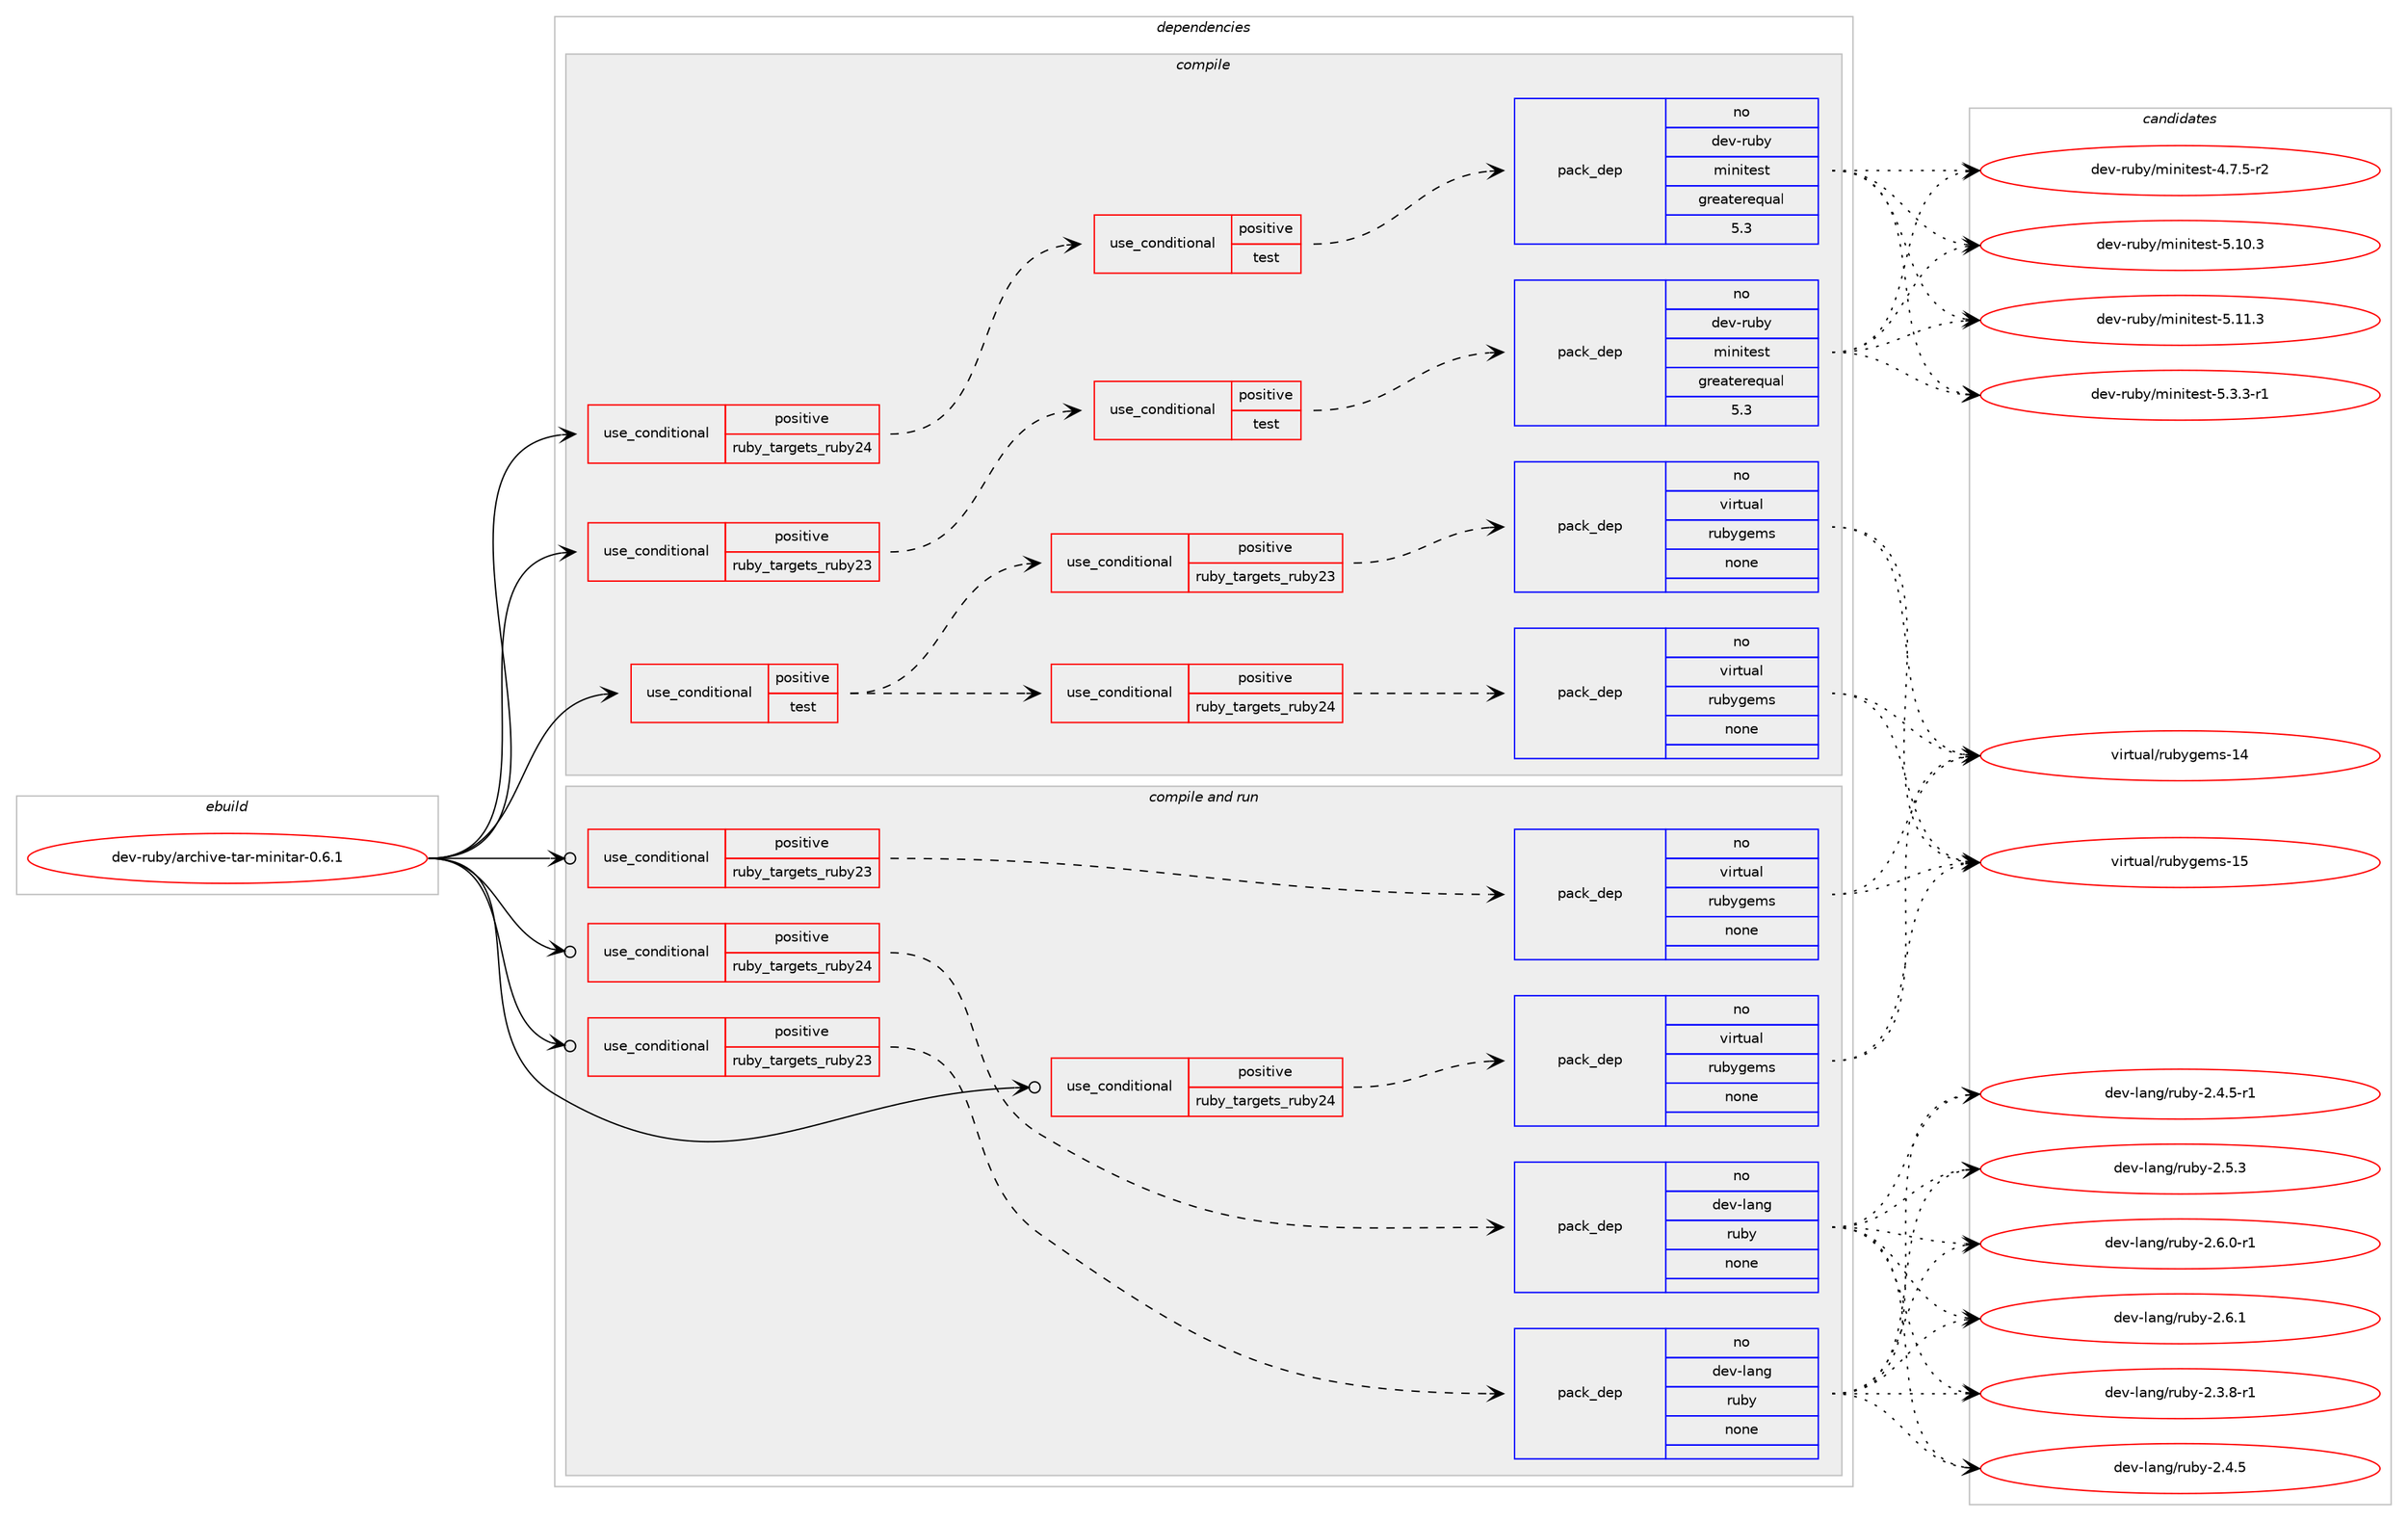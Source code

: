 digraph prolog {

# *************
# Graph options
# *************

newrank=true;
concentrate=true;
compound=true;
graph [rankdir=LR,fontname=Helvetica,fontsize=10,ranksep=1.5];#, ranksep=2.5, nodesep=0.2];
edge  [arrowhead=vee];
node  [fontname=Helvetica,fontsize=10];

# **********
# The ebuild
# **********

subgraph cluster_leftcol {
color=gray;
rank=same;
label=<<i>ebuild</i>>;
id [label="dev-ruby/archive-tar-minitar-0.6.1", color=red, width=4, href="../dev-ruby/archive-tar-minitar-0.6.1.svg"];
}

# ****************
# The dependencies
# ****************

subgraph cluster_midcol {
color=gray;
label=<<i>dependencies</i>>;
subgraph cluster_compile {
fillcolor="#eeeeee";
style=filled;
label=<<i>compile</i>>;
subgraph cond393389 {
dependency1481058 [label=<<TABLE BORDER="0" CELLBORDER="1" CELLSPACING="0" CELLPADDING="4"><TR><TD ROWSPAN="3" CELLPADDING="10">use_conditional</TD></TR><TR><TD>positive</TD></TR><TR><TD>ruby_targets_ruby23</TD></TR></TABLE>>, shape=none, color=red];
subgraph cond393390 {
dependency1481059 [label=<<TABLE BORDER="0" CELLBORDER="1" CELLSPACING="0" CELLPADDING="4"><TR><TD ROWSPAN="3" CELLPADDING="10">use_conditional</TD></TR><TR><TD>positive</TD></TR><TR><TD>test</TD></TR></TABLE>>, shape=none, color=red];
subgraph pack1064243 {
dependency1481060 [label=<<TABLE BORDER="0" CELLBORDER="1" CELLSPACING="0" CELLPADDING="4" WIDTH="220"><TR><TD ROWSPAN="6" CELLPADDING="30">pack_dep</TD></TR><TR><TD WIDTH="110">no</TD></TR><TR><TD>dev-ruby</TD></TR><TR><TD>minitest</TD></TR><TR><TD>greaterequal</TD></TR><TR><TD>5.3</TD></TR></TABLE>>, shape=none, color=blue];
}
dependency1481059:e -> dependency1481060:w [weight=20,style="dashed",arrowhead="vee"];
}
dependency1481058:e -> dependency1481059:w [weight=20,style="dashed",arrowhead="vee"];
}
id:e -> dependency1481058:w [weight=20,style="solid",arrowhead="vee"];
subgraph cond393391 {
dependency1481061 [label=<<TABLE BORDER="0" CELLBORDER="1" CELLSPACING="0" CELLPADDING="4"><TR><TD ROWSPAN="3" CELLPADDING="10">use_conditional</TD></TR><TR><TD>positive</TD></TR><TR><TD>ruby_targets_ruby24</TD></TR></TABLE>>, shape=none, color=red];
subgraph cond393392 {
dependency1481062 [label=<<TABLE BORDER="0" CELLBORDER="1" CELLSPACING="0" CELLPADDING="4"><TR><TD ROWSPAN="3" CELLPADDING="10">use_conditional</TD></TR><TR><TD>positive</TD></TR><TR><TD>test</TD></TR></TABLE>>, shape=none, color=red];
subgraph pack1064244 {
dependency1481063 [label=<<TABLE BORDER="0" CELLBORDER="1" CELLSPACING="0" CELLPADDING="4" WIDTH="220"><TR><TD ROWSPAN="6" CELLPADDING="30">pack_dep</TD></TR><TR><TD WIDTH="110">no</TD></TR><TR><TD>dev-ruby</TD></TR><TR><TD>minitest</TD></TR><TR><TD>greaterequal</TD></TR><TR><TD>5.3</TD></TR></TABLE>>, shape=none, color=blue];
}
dependency1481062:e -> dependency1481063:w [weight=20,style="dashed",arrowhead="vee"];
}
dependency1481061:e -> dependency1481062:w [weight=20,style="dashed",arrowhead="vee"];
}
id:e -> dependency1481061:w [weight=20,style="solid",arrowhead="vee"];
subgraph cond393393 {
dependency1481064 [label=<<TABLE BORDER="0" CELLBORDER="1" CELLSPACING="0" CELLPADDING="4"><TR><TD ROWSPAN="3" CELLPADDING="10">use_conditional</TD></TR><TR><TD>positive</TD></TR><TR><TD>test</TD></TR></TABLE>>, shape=none, color=red];
subgraph cond393394 {
dependency1481065 [label=<<TABLE BORDER="0" CELLBORDER="1" CELLSPACING="0" CELLPADDING="4"><TR><TD ROWSPAN="3" CELLPADDING="10">use_conditional</TD></TR><TR><TD>positive</TD></TR><TR><TD>ruby_targets_ruby23</TD></TR></TABLE>>, shape=none, color=red];
subgraph pack1064245 {
dependency1481066 [label=<<TABLE BORDER="0" CELLBORDER="1" CELLSPACING="0" CELLPADDING="4" WIDTH="220"><TR><TD ROWSPAN="6" CELLPADDING="30">pack_dep</TD></TR><TR><TD WIDTH="110">no</TD></TR><TR><TD>virtual</TD></TR><TR><TD>rubygems</TD></TR><TR><TD>none</TD></TR><TR><TD></TD></TR></TABLE>>, shape=none, color=blue];
}
dependency1481065:e -> dependency1481066:w [weight=20,style="dashed",arrowhead="vee"];
}
dependency1481064:e -> dependency1481065:w [weight=20,style="dashed",arrowhead="vee"];
subgraph cond393395 {
dependency1481067 [label=<<TABLE BORDER="0" CELLBORDER="1" CELLSPACING="0" CELLPADDING="4"><TR><TD ROWSPAN="3" CELLPADDING="10">use_conditional</TD></TR><TR><TD>positive</TD></TR><TR><TD>ruby_targets_ruby24</TD></TR></TABLE>>, shape=none, color=red];
subgraph pack1064246 {
dependency1481068 [label=<<TABLE BORDER="0" CELLBORDER="1" CELLSPACING="0" CELLPADDING="4" WIDTH="220"><TR><TD ROWSPAN="6" CELLPADDING="30">pack_dep</TD></TR><TR><TD WIDTH="110">no</TD></TR><TR><TD>virtual</TD></TR><TR><TD>rubygems</TD></TR><TR><TD>none</TD></TR><TR><TD></TD></TR></TABLE>>, shape=none, color=blue];
}
dependency1481067:e -> dependency1481068:w [weight=20,style="dashed",arrowhead="vee"];
}
dependency1481064:e -> dependency1481067:w [weight=20,style="dashed",arrowhead="vee"];
}
id:e -> dependency1481064:w [weight=20,style="solid",arrowhead="vee"];
}
subgraph cluster_compileandrun {
fillcolor="#eeeeee";
style=filled;
label=<<i>compile and run</i>>;
subgraph cond393396 {
dependency1481069 [label=<<TABLE BORDER="0" CELLBORDER="1" CELLSPACING="0" CELLPADDING="4"><TR><TD ROWSPAN="3" CELLPADDING="10">use_conditional</TD></TR><TR><TD>positive</TD></TR><TR><TD>ruby_targets_ruby23</TD></TR></TABLE>>, shape=none, color=red];
subgraph pack1064247 {
dependency1481070 [label=<<TABLE BORDER="0" CELLBORDER="1" CELLSPACING="0" CELLPADDING="4" WIDTH="220"><TR><TD ROWSPAN="6" CELLPADDING="30">pack_dep</TD></TR><TR><TD WIDTH="110">no</TD></TR><TR><TD>dev-lang</TD></TR><TR><TD>ruby</TD></TR><TR><TD>none</TD></TR><TR><TD></TD></TR></TABLE>>, shape=none, color=blue];
}
dependency1481069:e -> dependency1481070:w [weight=20,style="dashed",arrowhead="vee"];
}
id:e -> dependency1481069:w [weight=20,style="solid",arrowhead="odotvee"];
subgraph cond393397 {
dependency1481071 [label=<<TABLE BORDER="0" CELLBORDER="1" CELLSPACING="0" CELLPADDING="4"><TR><TD ROWSPAN="3" CELLPADDING="10">use_conditional</TD></TR><TR><TD>positive</TD></TR><TR><TD>ruby_targets_ruby23</TD></TR></TABLE>>, shape=none, color=red];
subgraph pack1064248 {
dependency1481072 [label=<<TABLE BORDER="0" CELLBORDER="1" CELLSPACING="0" CELLPADDING="4" WIDTH="220"><TR><TD ROWSPAN="6" CELLPADDING="30">pack_dep</TD></TR><TR><TD WIDTH="110">no</TD></TR><TR><TD>virtual</TD></TR><TR><TD>rubygems</TD></TR><TR><TD>none</TD></TR><TR><TD></TD></TR></TABLE>>, shape=none, color=blue];
}
dependency1481071:e -> dependency1481072:w [weight=20,style="dashed",arrowhead="vee"];
}
id:e -> dependency1481071:w [weight=20,style="solid",arrowhead="odotvee"];
subgraph cond393398 {
dependency1481073 [label=<<TABLE BORDER="0" CELLBORDER="1" CELLSPACING="0" CELLPADDING="4"><TR><TD ROWSPAN="3" CELLPADDING="10">use_conditional</TD></TR><TR><TD>positive</TD></TR><TR><TD>ruby_targets_ruby24</TD></TR></TABLE>>, shape=none, color=red];
subgraph pack1064249 {
dependency1481074 [label=<<TABLE BORDER="0" CELLBORDER="1" CELLSPACING="0" CELLPADDING="4" WIDTH="220"><TR><TD ROWSPAN="6" CELLPADDING="30">pack_dep</TD></TR><TR><TD WIDTH="110">no</TD></TR><TR><TD>dev-lang</TD></TR><TR><TD>ruby</TD></TR><TR><TD>none</TD></TR><TR><TD></TD></TR></TABLE>>, shape=none, color=blue];
}
dependency1481073:e -> dependency1481074:w [weight=20,style="dashed",arrowhead="vee"];
}
id:e -> dependency1481073:w [weight=20,style="solid",arrowhead="odotvee"];
subgraph cond393399 {
dependency1481075 [label=<<TABLE BORDER="0" CELLBORDER="1" CELLSPACING="0" CELLPADDING="4"><TR><TD ROWSPAN="3" CELLPADDING="10">use_conditional</TD></TR><TR><TD>positive</TD></TR><TR><TD>ruby_targets_ruby24</TD></TR></TABLE>>, shape=none, color=red];
subgraph pack1064250 {
dependency1481076 [label=<<TABLE BORDER="0" CELLBORDER="1" CELLSPACING="0" CELLPADDING="4" WIDTH="220"><TR><TD ROWSPAN="6" CELLPADDING="30">pack_dep</TD></TR><TR><TD WIDTH="110">no</TD></TR><TR><TD>virtual</TD></TR><TR><TD>rubygems</TD></TR><TR><TD>none</TD></TR><TR><TD></TD></TR></TABLE>>, shape=none, color=blue];
}
dependency1481075:e -> dependency1481076:w [weight=20,style="dashed",arrowhead="vee"];
}
id:e -> dependency1481075:w [weight=20,style="solid",arrowhead="odotvee"];
}
subgraph cluster_run {
fillcolor="#eeeeee";
style=filled;
label=<<i>run</i>>;
}
}

# **************
# The candidates
# **************

subgraph cluster_choices {
rank=same;
color=gray;
label=<<i>candidates</i>>;

subgraph choice1064243 {
color=black;
nodesep=1;
choice1001011184511411798121471091051101051161011151164552465546534511450 [label="dev-ruby/minitest-4.7.5-r2", color=red, width=4,href="../dev-ruby/minitest-4.7.5-r2.svg"];
choice10010111845114117981214710910511010511610111511645534649484651 [label="dev-ruby/minitest-5.10.3", color=red, width=4,href="../dev-ruby/minitest-5.10.3.svg"];
choice10010111845114117981214710910511010511610111511645534649494651 [label="dev-ruby/minitest-5.11.3", color=red, width=4,href="../dev-ruby/minitest-5.11.3.svg"];
choice1001011184511411798121471091051101051161011151164553465146514511449 [label="dev-ruby/minitest-5.3.3-r1", color=red, width=4,href="../dev-ruby/minitest-5.3.3-r1.svg"];
dependency1481060:e -> choice1001011184511411798121471091051101051161011151164552465546534511450:w [style=dotted,weight="100"];
dependency1481060:e -> choice10010111845114117981214710910511010511610111511645534649484651:w [style=dotted,weight="100"];
dependency1481060:e -> choice10010111845114117981214710910511010511610111511645534649494651:w [style=dotted,weight="100"];
dependency1481060:e -> choice1001011184511411798121471091051101051161011151164553465146514511449:w [style=dotted,weight="100"];
}
subgraph choice1064244 {
color=black;
nodesep=1;
choice1001011184511411798121471091051101051161011151164552465546534511450 [label="dev-ruby/minitest-4.7.5-r2", color=red, width=4,href="../dev-ruby/minitest-4.7.5-r2.svg"];
choice10010111845114117981214710910511010511610111511645534649484651 [label="dev-ruby/minitest-5.10.3", color=red, width=4,href="../dev-ruby/minitest-5.10.3.svg"];
choice10010111845114117981214710910511010511610111511645534649494651 [label="dev-ruby/minitest-5.11.3", color=red, width=4,href="../dev-ruby/minitest-5.11.3.svg"];
choice1001011184511411798121471091051101051161011151164553465146514511449 [label="dev-ruby/minitest-5.3.3-r1", color=red, width=4,href="../dev-ruby/minitest-5.3.3-r1.svg"];
dependency1481063:e -> choice1001011184511411798121471091051101051161011151164552465546534511450:w [style=dotted,weight="100"];
dependency1481063:e -> choice10010111845114117981214710910511010511610111511645534649484651:w [style=dotted,weight="100"];
dependency1481063:e -> choice10010111845114117981214710910511010511610111511645534649494651:w [style=dotted,weight="100"];
dependency1481063:e -> choice1001011184511411798121471091051101051161011151164553465146514511449:w [style=dotted,weight="100"];
}
subgraph choice1064245 {
color=black;
nodesep=1;
choice118105114116117971084711411798121103101109115454952 [label="virtual/rubygems-14", color=red, width=4,href="../virtual/rubygems-14.svg"];
choice118105114116117971084711411798121103101109115454953 [label="virtual/rubygems-15", color=red, width=4,href="../virtual/rubygems-15.svg"];
dependency1481066:e -> choice118105114116117971084711411798121103101109115454952:w [style=dotted,weight="100"];
dependency1481066:e -> choice118105114116117971084711411798121103101109115454953:w [style=dotted,weight="100"];
}
subgraph choice1064246 {
color=black;
nodesep=1;
choice118105114116117971084711411798121103101109115454952 [label="virtual/rubygems-14", color=red, width=4,href="../virtual/rubygems-14.svg"];
choice118105114116117971084711411798121103101109115454953 [label="virtual/rubygems-15", color=red, width=4,href="../virtual/rubygems-15.svg"];
dependency1481068:e -> choice118105114116117971084711411798121103101109115454952:w [style=dotted,weight="100"];
dependency1481068:e -> choice118105114116117971084711411798121103101109115454953:w [style=dotted,weight="100"];
}
subgraph choice1064247 {
color=black;
nodesep=1;
choice100101118451089711010347114117981214550465146564511449 [label="dev-lang/ruby-2.3.8-r1", color=red, width=4,href="../dev-lang/ruby-2.3.8-r1.svg"];
choice10010111845108971101034711411798121455046524653 [label="dev-lang/ruby-2.4.5", color=red, width=4,href="../dev-lang/ruby-2.4.5.svg"];
choice100101118451089711010347114117981214550465246534511449 [label="dev-lang/ruby-2.4.5-r1", color=red, width=4,href="../dev-lang/ruby-2.4.5-r1.svg"];
choice10010111845108971101034711411798121455046534651 [label="dev-lang/ruby-2.5.3", color=red, width=4,href="../dev-lang/ruby-2.5.3.svg"];
choice100101118451089711010347114117981214550465446484511449 [label="dev-lang/ruby-2.6.0-r1", color=red, width=4,href="../dev-lang/ruby-2.6.0-r1.svg"];
choice10010111845108971101034711411798121455046544649 [label="dev-lang/ruby-2.6.1", color=red, width=4,href="../dev-lang/ruby-2.6.1.svg"];
dependency1481070:e -> choice100101118451089711010347114117981214550465146564511449:w [style=dotted,weight="100"];
dependency1481070:e -> choice10010111845108971101034711411798121455046524653:w [style=dotted,weight="100"];
dependency1481070:e -> choice100101118451089711010347114117981214550465246534511449:w [style=dotted,weight="100"];
dependency1481070:e -> choice10010111845108971101034711411798121455046534651:w [style=dotted,weight="100"];
dependency1481070:e -> choice100101118451089711010347114117981214550465446484511449:w [style=dotted,weight="100"];
dependency1481070:e -> choice10010111845108971101034711411798121455046544649:w [style=dotted,weight="100"];
}
subgraph choice1064248 {
color=black;
nodesep=1;
choice118105114116117971084711411798121103101109115454952 [label="virtual/rubygems-14", color=red, width=4,href="../virtual/rubygems-14.svg"];
choice118105114116117971084711411798121103101109115454953 [label="virtual/rubygems-15", color=red, width=4,href="../virtual/rubygems-15.svg"];
dependency1481072:e -> choice118105114116117971084711411798121103101109115454952:w [style=dotted,weight="100"];
dependency1481072:e -> choice118105114116117971084711411798121103101109115454953:w [style=dotted,weight="100"];
}
subgraph choice1064249 {
color=black;
nodesep=1;
choice100101118451089711010347114117981214550465146564511449 [label="dev-lang/ruby-2.3.8-r1", color=red, width=4,href="../dev-lang/ruby-2.3.8-r1.svg"];
choice10010111845108971101034711411798121455046524653 [label="dev-lang/ruby-2.4.5", color=red, width=4,href="../dev-lang/ruby-2.4.5.svg"];
choice100101118451089711010347114117981214550465246534511449 [label="dev-lang/ruby-2.4.5-r1", color=red, width=4,href="../dev-lang/ruby-2.4.5-r1.svg"];
choice10010111845108971101034711411798121455046534651 [label="dev-lang/ruby-2.5.3", color=red, width=4,href="../dev-lang/ruby-2.5.3.svg"];
choice100101118451089711010347114117981214550465446484511449 [label="dev-lang/ruby-2.6.0-r1", color=red, width=4,href="../dev-lang/ruby-2.6.0-r1.svg"];
choice10010111845108971101034711411798121455046544649 [label="dev-lang/ruby-2.6.1", color=red, width=4,href="../dev-lang/ruby-2.6.1.svg"];
dependency1481074:e -> choice100101118451089711010347114117981214550465146564511449:w [style=dotted,weight="100"];
dependency1481074:e -> choice10010111845108971101034711411798121455046524653:w [style=dotted,weight="100"];
dependency1481074:e -> choice100101118451089711010347114117981214550465246534511449:w [style=dotted,weight="100"];
dependency1481074:e -> choice10010111845108971101034711411798121455046534651:w [style=dotted,weight="100"];
dependency1481074:e -> choice100101118451089711010347114117981214550465446484511449:w [style=dotted,weight="100"];
dependency1481074:e -> choice10010111845108971101034711411798121455046544649:w [style=dotted,weight="100"];
}
subgraph choice1064250 {
color=black;
nodesep=1;
choice118105114116117971084711411798121103101109115454952 [label="virtual/rubygems-14", color=red, width=4,href="../virtual/rubygems-14.svg"];
choice118105114116117971084711411798121103101109115454953 [label="virtual/rubygems-15", color=red, width=4,href="../virtual/rubygems-15.svg"];
dependency1481076:e -> choice118105114116117971084711411798121103101109115454952:w [style=dotted,weight="100"];
dependency1481076:e -> choice118105114116117971084711411798121103101109115454953:w [style=dotted,weight="100"];
}
}

}
